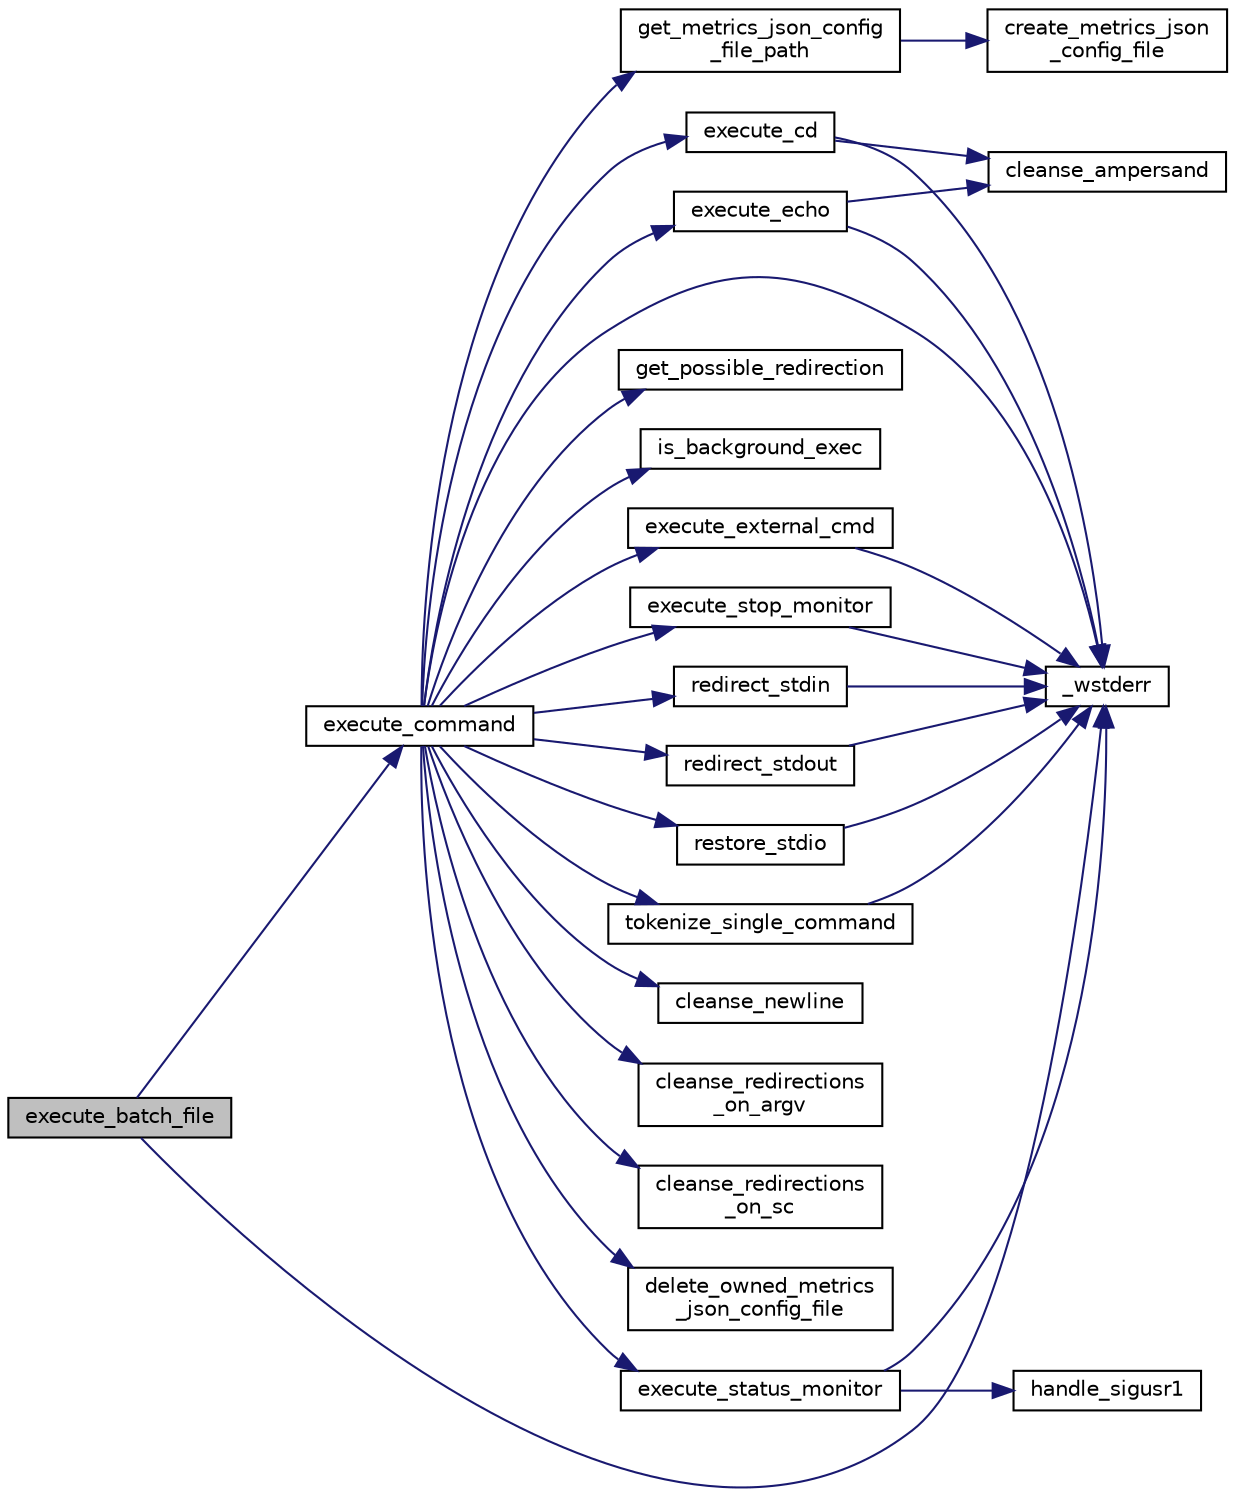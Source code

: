 digraph "execute_batch_file"
{
 // LATEX_PDF_SIZE
  edge [fontname="Helvetica",fontsize="10",labelfontname="Helvetica",labelfontsize="10"];
  node [fontname="Helvetica",fontsize="10",shape=record];
  rankdir="LR";
  Node1 [label="execute_batch_file",height=0.2,width=0.4,color="black", fillcolor="grey75", style="filled", fontcolor="black",tooltip="Tries to execute a certain (no comments, one line per command) batch file."];
  Node1 -> Node2 [color="midnightblue",fontsize="10",style="solid",fontname="Helvetica"];
  Node2 [label="_wstderr",height=0.2,width=0.4,color="black", fillcolor="white", style="filled",URL="$shell_8c.html#a7bd584762a177ee757e6c16df784b455",tooltip="Monkeypatch of perror and fprintf(stderr, ...). Needed due to \"bad\" management of some IDE/Shell term..."];
  Node1 -> Node3 [color="midnightblue",fontsize="10",style="solid",fontname="Helvetica"];
  Node3 [label="execute_command",height=0.2,width=0.4,color="black", fillcolor="white", style="filled",URL="$shell_8c.html#af4d001c69e9117bdd4a376cdfc19ebaa",tooltip="Executes certain command, could be an internal one, external one, or unexistent."];
  Node3 -> Node2 [color="midnightblue",fontsize="10",style="solid",fontname="Helvetica"];
  Node3 -> Node4 [color="midnightblue",fontsize="10",style="solid",fontname="Helvetica"];
  Node4 [label="cleanse_newline",height=0.2,width=0.4,color="black", fillcolor="white", style="filled",URL="$cmd__utils_8h.html#a8ba9adbcc39182f6fb91074058cdbba6",tooltip="If the arg has a newline at its end, it gets wiped. Modifies the arg."];
  Node3 -> Node5 [color="midnightblue",fontsize="10",style="solid",fontname="Helvetica"];
  Node5 [label="cleanse_redirections\l_on_argv",height=0.2,width=0.4,color="black", fillcolor="white", style="filled",URL="$cmd__utils_8h.html#a79bb93001d865e690b527adbc02c9875",tooltip="As redirections are expected at the end of the single command, clean them from argv."];
  Node3 -> Node6 [color="midnightblue",fontsize="10",style="solid",fontname="Helvetica"];
  Node6 [label="cleanse_redirections\l_on_sc",height=0.2,width=0.4,color="black", fillcolor="white", style="filled",URL="$cmd__utils_8h.html#aa2a87d0c8520665c8e8e45d7e2fe263f",tooltip="Cleanse redirection on single command, non-tokenized."];
  Node3 -> Node7 [color="midnightblue",fontsize="10",style="solid",fontname="Helvetica"];
  Node7 [label="delete_owned_metrics\l_json_config_file",height=0.2,width=0.4,color="black", fillcolor="white", style="filled",URL="$metrics__utils_8h.html#a6a5b93a2d0b606d2672c545bb99a223a",tooltip="Deletes the owned (created by this app) \"metrics\" JSON configuration file, if exist."];
  Node3 -> Node8 [color="midnightblue",fontsize="10",style="solid",fontname="Helvetica"];
  Node8 [label="execute_cd",height=0.2,width=0.4,color="black", fillcolor="white", style="filled",URL="$shell_8c.html#a121644815b8d2139517af1b0fcb224a7",tooltip="\"Change directory\" internal command."];
  Node8 -> Node2 [color="midnightblue",fontsize="10",style="solid",fontname="Helvetica"];
  Node8 -> Node9 [color="midnightblue",fontsize="10",style="solid",fontname="Helvetica"];
  Node9 [label="cleanse_ampersand",height=0.2,width=0.4,color="black", fillcolor="white", style="filled",URL="$cmd__utils_8h.html#a124771442ef05367e7ed24387026a1d2",tooltip="This function doesn't check for valid arg, it expects a valid string with \" &\" at the end,..."];
  Node3 -> Node10 [color="midnightblue",fontsize="10",style="solid",fontname="Helvetica"];
  Node10 [label="execute_echo",height=0.2,width=0.4,color="black", fillcolor="white", style="filled",URL="$shell_8c.html#a88c08ecc0f729e68b05fc86066ff2eab",tooltip="\"Echo\" internal command."];
  Node10 -> Node2 [color="midnightblue",fontsize="10",style="solid",fontname="Helvetica"];
  Node10 -> Node9 [color="midnightblue",fontsize="10",style="solid",fontname="Helvetica"];
  Node3 -> Node11 [color="midnightblue",fontsize="10",style="solid",fontname="Helvetica"];
  Node11 [label="execute_external_cmd",height=0.2,width=0.4,color="black", fillcolor="white", style="filled",URL="$shell_8c.html#a333d6f4126a287353b16105b4abf75ec",tooltip="Potential external command execution."];
  Node11 -> Node2 [color="midnightblue",fontsize="10",style="solid",fontname="Helvetica"];
  Node3 -> Node12 [color="midnightblue",fontsize="10",style="solid",fontname="Helvetica"];
  Node12 [label="execute_status_monitor",height=0.2,width=0.4,color="black", fillcolor="white", style="filled",URL="$shell_8c.html#abad62862aacbcb4b909861896ffe5c65",tooltip="Executes the \"status_monitor\" command, that shows the \"metrics\" app, if it was init by this Shell."];
  Node12 -> Node2 [color="midnightblue",fontsize="10",style="solid",fontname="Helvetica"];
  Node12 -> Node13 [color="midnightblue",fontsize="10",style="solid",fontname="Helvetica"];
  Node13 [label="handle_sigusr1",height=0.2,width=0.4,color="black", fillcolor="white", style="filled",URL="$shell_8c.html#a3e3adb40b5b0c20ad16406bbb0c2d7bf",tooltip="You don't call this function directly, this is a handler."];
  Node3 -> Node14 [color="midnightblue",fontsize="10",style="solid",fontname="Helvetica"];
  Node14 [label="execute_stop_monitor",height=0.2,width=0.4,color="black", fillcolor="white", style="filled",URL="$shell_8c.html#ad744f4ce34f8239da8225ff97ce8c627",tooltip="Executes the \"stop_monitor\" command, which stops the \"metrics\" app, if it was init by this Shell."];
  Node14 -> Node2 [color="midnightblue",fontsize="10",style="solid",fontname="Helvetica"];
  Node3 -> Node15 [color="midnightblue",fontsize="10",style="solid",fontname="Helvetica"];
  Node15 [label="get_metrics_json_config\l_file_path",height=0.2,width=0.4,color="black", fillcolor="white", style="filled",URL="$metrics__utils_8h.html#a2b42765f3507acbadc050e9ebebb0394",tooltip="According to argv passed by the user of the shell, parses them and get the path to the \"metrics\" conf..."];
  Node15 -> Node16 [color="midnightblue",fontsize="10",style="solid",fontname="Helvetica"];
  Node16 [label="create_metrics_json\l_config_file",height=0.2,width=0.4,color="black", fillcolor="white", style="filled",URL="$metrics__utils_8h.html#aa1d55b67bd927bc04f8c93e29d5ad301",tooltip="Creates the \"metrics\" JSON configuration file, that it's going to use."];
  Node3 -> Node17 [color="midnightblue",fontsize="10",style="solid",fontname="Helvetica"];
  Node17 [label="get_possible_redirection",height=0.2,width=0.4,color="black", fillcolor="white", style="filled",URL="$cmd__utils_8h.html#ac4dcd56111788307fbd922f1a123b969",tooltip="From a list of tokenized argv strings, check if stdin redirection is found and if it does,..."];
  Node3 -> Node18 [color="midnightblue",fontsize="10",style="solid",fontname="Helvetica"];
  Node18 [label="is_background_exec",height=0.2,width=0.4,color="black", fillcolor="white", style="filled",URL="$cmd__utils_8h.html#a1b9d35e448bdadfdbb784a21cd57ddc0",tooltip="Checks for \"&\" existence at the end of the command, \"removing\" it from the tokens array."];
  Node3 -> Node19 [color="midnightblue",fontsize="10",style="solid",fontname="Helvetica"];
  Node19 [label="redirect_stdin",height=0.2,width=0.4,color="black", fillcolor="white", style="filled",URL="$shell_8c.html#a1422ffcfbde15977098f106f8ed54dd3",tooltip="Redirects the stdin to a specific existent (hopefully) file."];
  Node19 -> Node2 [color="midnightblue",fontsize="10",style="solid",fontname="Helvetica"];
  Node3 -> Node20 [color="midnightblue",fontsize="10",style="solid",fontname="Helvetica"];
  Node20 [label="redirect_stdout",height=0.2,width=0.4,color="black", fillcolor="white", style="filled",URL="$shell_8c.html#a934f2bca8b7f90cf88054d6a4c3cfd32",tooltip="Redirects the stdout to a specific existent or inexistent (will get created) file."];
  Node20 -> Node2 [color="midnightblue",fontsize="10",style="solid",fontname="Helvetica"];
  Node3 -> Node21 [color="midnightblue",fontsize="10",style="solid",fontname="Helvetica"];
  Node21 [label="restore_stdio",height=0.2,width=0.4,color="black", fillcolor="white", style="filled",URL="$shell_8c.html#a3447fc0dbbdf2721b2068b564db5fbe0",tooltip="Restores stdin to its original fd for the current process."];
  Node21 -> Node2 [color="midnightblue",fontsize="10",style="solid",fontname="Helvetica"];
  Node3 -> Node22 [color="midnightblue",fontsize="10",style="solid",fontname="Helvetica"];
  Node22 [label="tokenize_single_command",height=0.2,width=0.4,color="black", fillcolor="white", style="filled",URL="$shell_8c.html#a4ad4ac7c1939f555531896857a30424b",tooltip="Passed a single command, tokenize it, and return an array with each token."];
  Node22 -> Node2 [color="midnightblue",fontsize="10",style="solid",fontname="Helvetica"];
}
